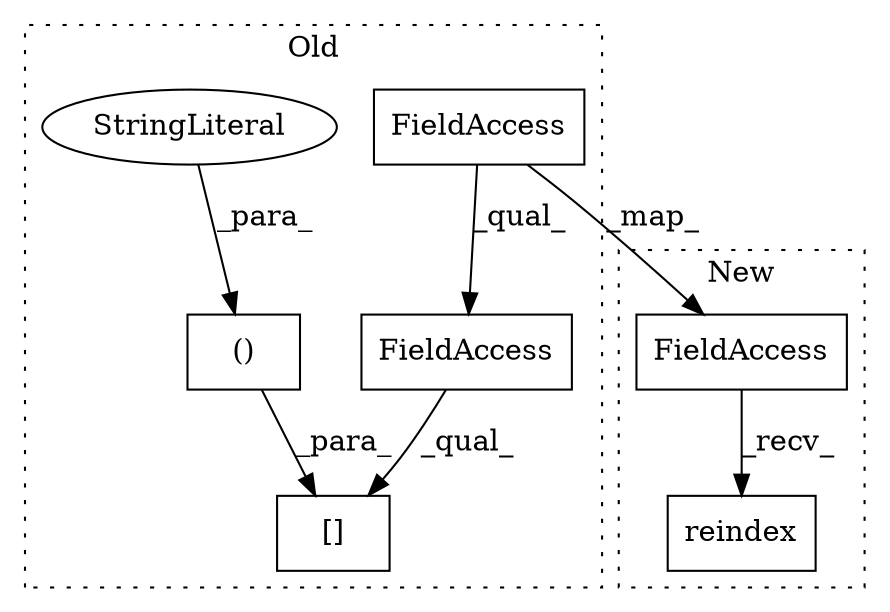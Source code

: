 digraph G {
subgraph cluster0 {
1 [label="[]" a="2" s="3911,4007" l="20,2" shape="box"];
3 [label="FieldAccess" a="22" s="3911" l="14" shape="box"];
4 [label="()" a="106" s="3931" l="76" shape="box"];
5 [label="StringLiteral" a="45" s="3991" l="16" shape="ellipse"];
7 [label="FieldAccess" a="22" s="3911" l="10" shape="box"];
label = "Old";
style="dotted";
}
subgraph cluster1 {
2 [label="reindex" a="32" s="3860,3915" l="8,1" shape="box"];
6 [label="FieldAccess" a="22" s="3849" l="10" shape="box"];
label = "New";
style="dotted";
}
3 -> 1 [label="_qual_"];
4 -> 1 [label="_para_"];
5 -> 4 [label="_para_"];
6 -> 2 [label="_recv_"];
7 -> 3 [label="_qual_"];
7 -> 6 [label="_map_"];
}